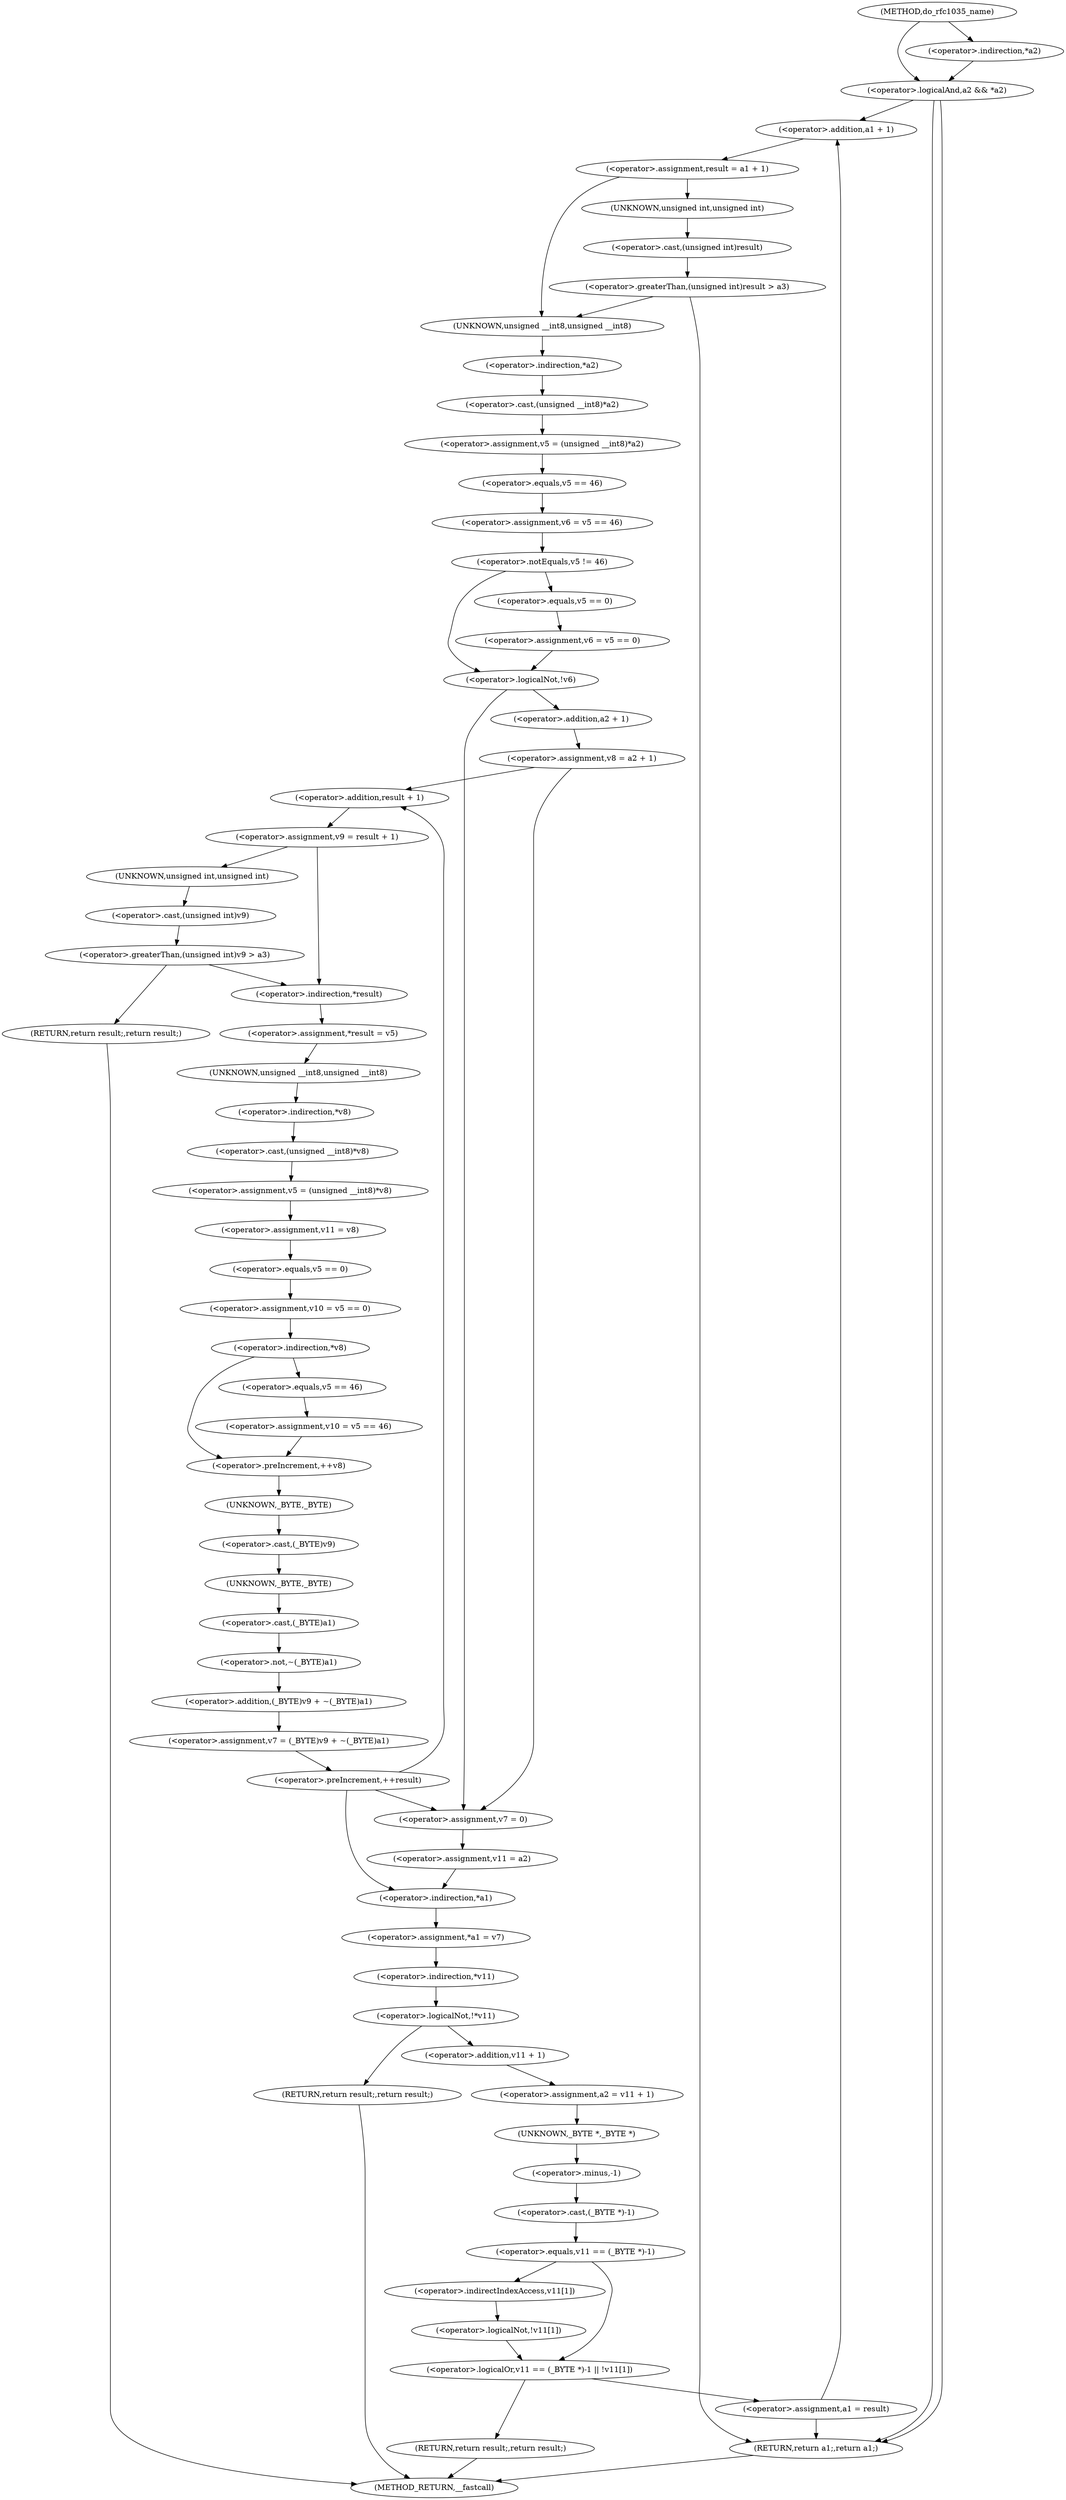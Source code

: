 digraph do_rfc1035_name {  
"1000123" [label = "(<operator>.logicalAnd,a2 && *a2)" ]
"1000125" [label = "(<operator>.indirection,*a2)" ]
"1000131" [label = "(<operator>.assignment,result = a1 + 1)" ]
"1000133" [label = "(<operator>.addition,a1 + 1)" ]
"1000140" [label = "(<operator>.greaterThan,(unsigned int)result > a3)" ]
"1000141" [label = "(<operator>.cast,(unsigned int)result)" ]
"1000142" [label = "(UNKNOWN,unsigned int,unsigned int)" ]
"1000146" [label = "(<operator>.assignment,v5 = (unsigned __int8)*a2)" ]
"1000148" [label = "(<operator>.cast,(unsigned __int8)*a2)" ]
"1000149" [label = "(UNKNOWN,unsigned __int8,unsigned __int8)" ]
"1000150" [label = "(<operator>.indirection,*a2)" ]
"1000152" [label = "(<operator>.assignment,v6 = v5 == 46)" ]
"1000154" [label = "(<operator>.equals,v5 == 46)" ]
"1000158" [label = "(<operator>.notEquals,v5 != 46)" ]
"1000161" [label = "(<operator>.assignment,v6 = v5 == 0)" ]
"1000163" [label = "(<operator>.equals,v5 == 0)" ]
"1000167" [label = "(<operator>.logicalNot,!v6)" ]
"1000170" [label = "(<operator>.assignment,v8 = a2 + 1)" ]
"1000172" [label = "(<operator>.addition,a2 + 1)" ]
"1000178" [label = "(<operator>.assignment,v9 = result + 1)" ]
"1000180" [label = "(<operator>.addition,result + 1)" ]
"1000187" [label = "(<operator>.greaterThan,(unsigned int)v9 > a3)" ]
"1000188" [label = "(<operator>.cast,(unsigned int)v9)" ]
"1000189" [label = "(UNKNOWN,unsigned int,unsigned int)" ]
"1000192" [label = "(RETURN,return result;,return result;)" ]
"1000194" [label = "(<operator>.assignment,*result = v5)" ]
"1000195" [label = "(<operator>.indirection,*result)" ]
"1000198" [label = "(<operator>.assignment,v5 = (unsigned __int8)*v8)" ]
"1000200" [label = "(<operator>.cast,(unsigned __int8)*v8)" ]
"1000201" [label = "(UNKNOWN,unsigned __int8,unsigned __int8)" ]
"1000202" [label = "(<operator>.indirection,*v8)" ]
"1000204" [label = "(<operator>.assignment,v11 = v8)" ]
"1000207" [label = "(<operator>.assignment,v10 = v5 == 0)" ]
"1000209" [label = "(<operator>.equals,v5 == 0)" ]
"1000213" [label = "(<operator>.indirection,*v8)" ]
"1000215" [label = "(<operator>.assignment,v10 = v5 == 46)" ]
"1000217" [label = "(<operator>.equals,v5 == 46)" ]
"1000220" [label = "(<operator>.preIncrement,++v8)" ]
"1000222" [label = "(<operator>.assignment,v7 = (_BYTE)v9 + ~(_BYTE)a1)" ]
"1000224" [label = "(<operator>.addition,(_BYTE)v9 + ~(_BYTE)a1)" ]
"1000225" [label = "(<operator>.cast,(_BYTE)v9)" ]
"1000226" [label = "(UNKNOWN,_BYTE,_BYTE)" ]
"1000228" [label = "(<operator>.not,~(_BYTE)a1)" ]
"1000229" [label = "(<operator>.cast,(_BYTE)a1)" ]
"1000230" [label = "(UNKNOWN,_BYTE,_BYTE)" ]
"1000232" [label = "(<operator>.preIncrement,++result)" ]
"1000237" [label = "(<operator>.assignment,v7 = 0)" ]
"1000240" [label = "(<operator>.assignment,v11 = a2)" ]
"1000244" [label = "(<operator>.assignment,*a1 = v7)" ]
"1000245" [label = "(<operator>.indirection,*a1)" ]
"1000249" [label = "(<operator>.logicalNot,!*v11)" ]
"1000250" [label = "(<operator>.indirection,*v11)" ]
"1000252" [label = "(RETURN,return result;,return result;)" ]
"1000254" [label = "(<operator>.assignment,a2 = v11 + 1)" ]
"1000256" [label = "(<operator>.addition,v11 + 1)" ]
"1000260" [label = "(<operator>.logicalOr,v11 == (_BYTE *)-1 || !v11[1])" ]
"1000261" [label = "(<operator>.equals,v11 == (_BYTE *)-1)" ]
"1000263" [label = "(<operator>.cast,(_BYTE *)-1)" ]
"1000264" [label = "(UNKNOWN,_BYTE *,_BYTE *)" ]
"1000265" [label = "(<operator>.minus,-1)" ]
"1000267" [label = "(<operator>.logicalNot,!v11[1])" ]
"1000268" [label = "(<operator>.indirectIndexAccess,v11[1])" ]
"1000271" [label = "(RETURN,return result;,return result;)" ]
"1000273" [label = "(<operator>.assignment,a1 = result)" ]
"1000276" [label = "(RETURN,return a1;,return a1;)" ]
"1000109" [label = "(METHOD,do_rfc1035_name)" ]
"1000278" [label = "(METHOD_RETURN,__fastcall)" ]
  "1000123" -> "1000133" 
  "1000123" -> "1000276" 
  "1000123" -> "1000276" 
  "1000125" -> "1000123" 
  "1000131" -> "1000142" 
  "1000131" -> "1000149" 
  "1000133" -> "1000131" 
  "1000140" -> "1000276" 
  "1000140" -> "1000149" 
  "1000141" -> "1000140" 
  "1000142" -> "1000141" 
  "1000146" -> "1000154" 
  "1000148" -> "1000146" 
  "1000149" -> "1000150" 
  "1000150" -> "1000148" 
  "1000152" -> "1000158" 
  "1000154" -> "1000152" 
  "1000158" -> "1000163" 
  "1000158" -> "1000167" 
  "1000161" -> "1000167" 
  "1000163" -> "1000161" 
  "1000167" -> "1000172" 
  "1000167" -> "1000237" 
  "1000170" -> "1000180" 
  "1000170" -> "1000237" 
  "1000172" -> "1000170" 
  "1000178" -> "1000189" 
  "1000178" -> "1000195" 
  "1000180" -> "1000178" 
  "1000187" -> "1000192" 
  "1000187" -> "1000195" 
  "1000188" -> "1000187" 
  "1000189" -> "1000188" 
  "1000192" -> "1000278" 
  "1000194" -> "1000201" 
  "1000195" -> "1000194" 
  "1000198" -> "1000204" 
  "1000200" -> "1000198" 
  "1000201" -> "1000202" 
  "1000202" -> "1000200" 
  "1000204" -> "1000209" 
  "1000207" -> "1000213" 
  "1000209" -> "1000207" 
  "1000213" -> "1000217" 
  "1000213" -> "1000220" 
  "1000215" -> "1000220" 
  "1000217" -> "1000215" 
  "1000220" -> "1000226" 
  "1000222" -> "1000232" 
  "1000224" -> "1000222" 
  "1000225" -> "1000230" 
  "1000226" -> "1000225" 
  "1000228" -> "1000224" 
  "1000229" -> "1000228" 
  "1000230" -> "1000229" 
  "1000232" -> "1000180" 
  "1000232" -> "1000237" 
  "1000232" -> "1000245" 
  "1000237" -> "1000240" 
  "1000240" -> "1000245" 
  "1000244" -> "1000250" 
  "1000245" -> "1000244" 
  "1000249" -> "1000252" 
  "1000249" -> "1000256" 
  "1000250" -> "1000249" 
  "1000252" -> "1000278" 
  "1000254" -> "1000264" 
  "1000256" -> "1000254" 
  "1000260" -> "1000271" 
  "1000260" -> "1000273" 
  "1000261" -> "1000260" 
  "1000261" -> "1000268" 
  "1000263" -> "1000261" 
  "1000264" -> "1000265" 
  "1000265" -> "1000263" 
  "1000267" -> "1000260" 
  "1000268" -> "1000267" 
  "1000271" -> "1000278" 
  "1000273" -> "1000133" 
  "1000273" -> "1000276" 
  "1000276" -> "1000278" 
  "1000109" -> "1000123" 
  "1000109" -> "1000125" 
}
